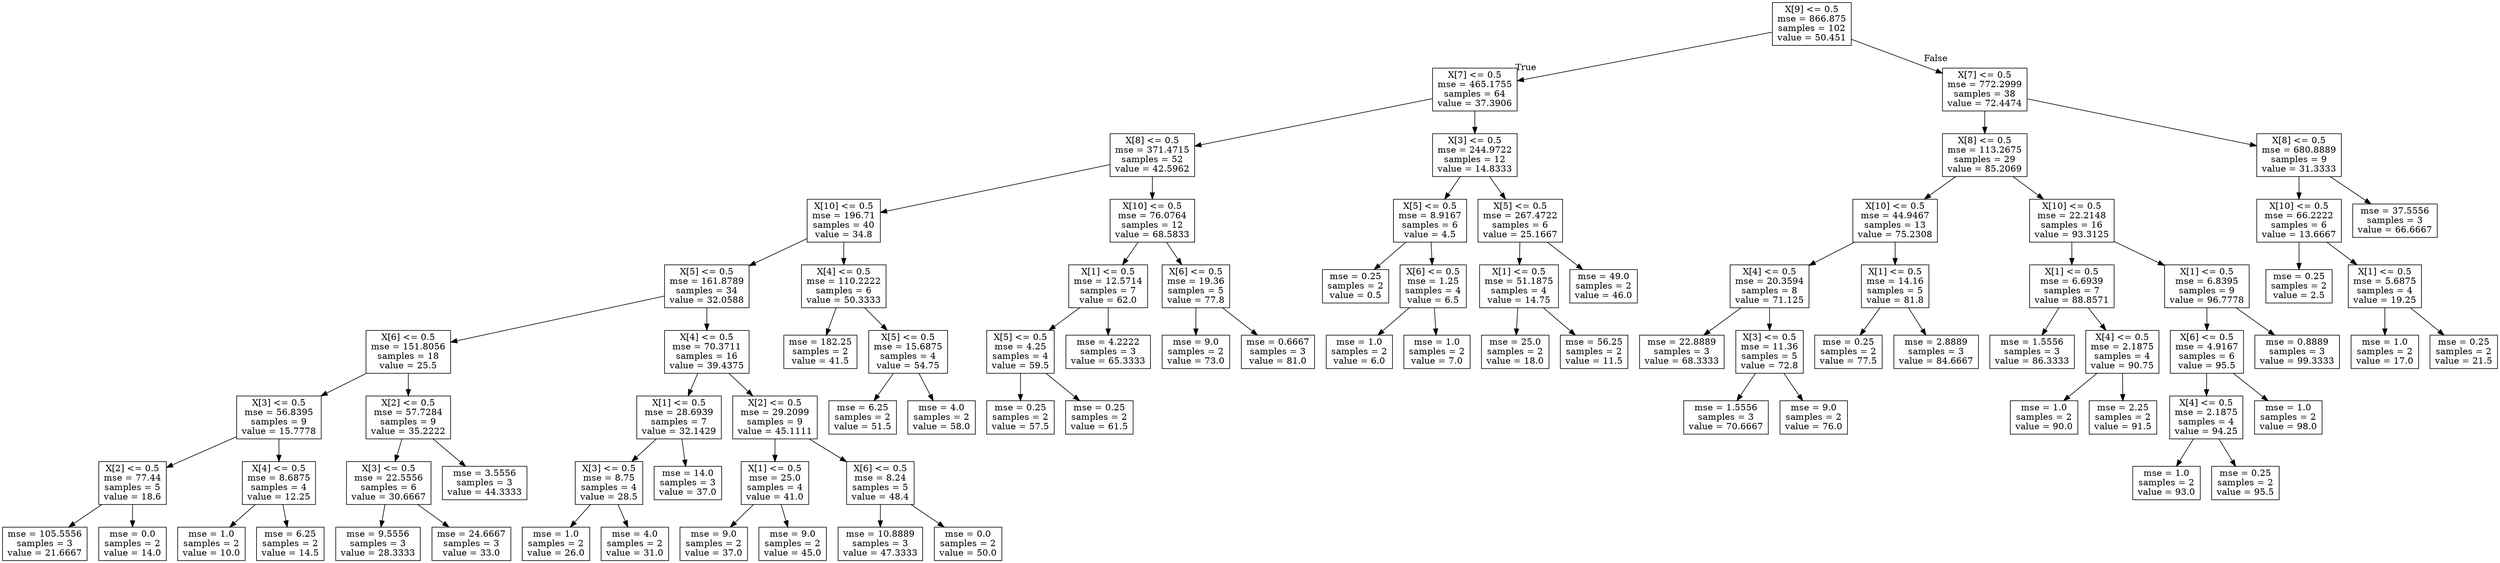 digraph Tree {
node [shape=box] ;
0 [label="X[9] <= 0.5\nmse = 866.875\nsamples = 102\nvalue = 50.451"] ;
1 [label="X[7] <= 0.5\nmse = 465.1755\nsamples = 64\nvalue = 37.3906"] ;
0 -> 1 [labeldistance=2.5, labelangle=45, headlabel="True"] ;
2 [label="X[8] <= 0.5\nmse = 371.4715\nsamples = 52\nvalue = 42.5962"] ;
1 -> 2 ;
3 [label="X[10] <= 0.5\nmse = 196.71\nsamples = 40\nvalue = 34.8"] ;
2 -> 3 ;
4 [label="X[5] <= 0.5\nmse = 161.8789\nsamples = 34\nvalue = 32.0588"] ;
3 -> 4 ;
5 [label="X[6] <= 0.5\nmse = 151.8056\nsamples = 18\nvalue = 25.5"] ;
4 -> 5 ;
6 [label="X[3] <= 0.5\nmse = 56.8395\nsamples = 9\nvalue = 15.7778"] ;
5 -> 6 ;
7 [label="X[2] <= 0.5\nmse = 77.44\nsamples = 5\nvalue = 18.6"] ;
6 -> 7 ;
8 [label="mse = 105.5556\nsamples = 3\nvalue = 21.6667"] ;
7 -> 8 ;
9 [label="mse = 0.0\nsamples = 2\nvalue = 14.0"] ;
7 -> 9 ;
10 [label="X[4] <= 0.5\nmse = 8.6875\nsamples = 4\nvalue = 12.25"] ;
6 -> 10 ;
11 [label="mse = 1.0\nsamples = 2\nvalue = 10.0"] ;
10 -> 11 ;
12 [label="mse = 6.25\nsamples = 2\nvalue = 14.5"] ;
10 -> 12 ;
13 [label="X[2] <= 0.5\nmse = 57.7284\nsamples = 9\nvalue = 35.2222"] ;
5 -> 13 ;
14 [label="X[3] <= 0.5\nmse = 22.5556\nsamples = 6\nvalue = 30.6667"] ;
13 -> 14 ;
15 [label="mse = 9.5556\nsamples = 3\nvalue = 28.3333"] ;
14 -> 15 ;
16 [label="mse = 24.6667\nsamples = 3\nvalue = 33.0"] ;
14 -> 16 ;
17 [label="mse = 3.5556\nsamples = 3\nvalue = 44.3333"] ;
13 -> 17 ;
18 [label="X[4] <= 0.5\nmse = 70.3711\nsamples = 16\nvalue = 39.4375"] ;
4 -> 18 ;
19 [label="X[1] <= 0.5\nmse = 28.6939\nsamples = 7\nvalue = 32.1429"] ;
18 -> 19 ;
20 [label="X[3] <= 0.5\nmse = 8.75\nsamples = 4\nvalue = 28.5"] ;
19 -> 20 ;
21 [label="mse = 1.0\nsamples = 2\nvalue = 26.0"] ;
20 -> 21 ;
22 [label="mse = 4.0\nsamples = 2\nvalue = 31.0"] ;
20 -> 22 ;
23 [label="mse = 14.0\nsamples = 3\nvalue = 37.0"] ;
19 -> 23 ;
24 [label="X[2] <= 0.5\nmse = 29.2099\nsamples = 9\nvalue = 45.1111"] ;
18 -> 24 ;
25 [label="X[1] <= 0.5\nmse = 25.0\nsamples = 4\nvalue = 41.0"] ;
24 -> 25 ;
26 [label="mse = 9.0\nsamples = 2\nvalue = 37.0"] ;
25 -> 26 ;
27 [label="mse = 9.0\nsamples = 2\nvalue = 45.0"] ;
25 -> 27 ;
28 [label="X[6] <= 0.5\nmse = 8.24\nsamples = 5\nvalue = 48.4"] ;
24 -> 28 ;
29 [label="mse = 10.8889\nsamples = 3\nvalue = 47.3333"] ;
28 -> 29 ;
30 [label="mse = 0.0\nsamples = 2\nvalue = 50.0"] ;
28 -> 30 ;
31 [label="X[4] <= 0.5\nmse = 110.2222\nsamples = 6\nvalue = 50.3333"] ;
3 -> 31 ;
32 [label="mse = 182.25\nsamples = 2\nvalue = 41.5"] ;
31 -> 32 ;
33 [label="X[5] <= 0.5\nmse = 15.6875\nsamples = 4\nvalue = 54.75"] ;
31 -> 33 ;
34 [label="mse = 6.25\nsamples = 2\nvalue = 51.5"] ;
33 -> 34 ;
35 [label="mse = 4.0\nsamples = 2\nvalue = 58.0"] ;
33 -> 35 ;
36 [label="X[10] <= 0.5\nmse = 76.0764\nsamples = 12\nvalue = 68.5833"] ;
2 -> 36 ;
37 [label="X[1] <= 0.5\nmse = 12.5714\nsamples = 7\nvalue = 62.0"] ;
36 -> 37 ;
38 [label="X[5] <= 0.5\nmse = 4.25\nsamples = 4\nvalue = 59.5"] ;
37 -> 38 ;
39 [label="mse = 0.25\nsamples = 2\nvalue = 57.5"] ;
38 -> 39 ;
40 [label="mse = 0.25\nsamples = 2\nvalue = 61.5"] ;
38 -> 40 ;
41 [label="mse = 4.2222\nsamples = 3\nvalue = 65.3333"] ;
37 -> 41 ;
42 [label="X[6] <= 0.5\nmse = 19.36\nsamples = 5\nvalue = 77.8"] ;
36 -> 42 ;
43 [label="mse = 9.0\nsamples = 2\nvalue = 73.0"] ;
42 -> 43 ;
44 [label="mse = 0.6667\nsamples = 3\nvalue = 81.0"] ;
42 -> 44 ;
45 [label="X[3] <= 0.5\nmse = 244.9722\nsamples = 12\nvalue = 14.8333"] ;
1 -> 45 ;
46 [label="X[5] <= 0.5\nmse = 8.9167\nsamples = 6\nvalue = 4.5"] ;
45 -> 46 ;
47 [label="mse = 0.25\nsamples = 2\nvalue = 0.5"] ;
46 -> 47 ;
48 [label="X[6] <= 0.5\nmse = 1.25\nsamples = 4\nvalue = 6.5"] ;
46 -> 48 ;
49 [label="mse = 1.0\nsamples = 2\nvalue = 6.0"] ;
48 -> 49 ;
50 [label="mse = 1.0\nsamples = 2\nvalue = 7.0"] ;
48 -> 50 ;
51 [label="X[5] <= 0.5\nmse = 267.4722\nsamples = 6\nvalue = 25.1667"] ;
45 -> 51 ;
52 [label="X[1] <= 0.5\nmse = 51.1875\nsamples = 4\nvalue = 14.75"] ;
51 -> 52 ;
53 [label="mse = 25.0\nsamples = 2\nvalue = 18.0"] ;
52 -> 53 ;
54 [label="mse = 56.25\nsamples = 2\nvalue = 11.5"] ;
52 -> 54 ;
55 [label="mse = 49.0\nsamples = 2\nvalue = 46.0"] ;
51 -> 55 ;
56 [label="X[7] <= 0.5\nmse = 772.2999\nsamples = 38\nvalue = 72.4474"] ;
0 -> 56 [labeldistance=2.5, labelangle=-45, headlabel="False"] ;
57 [label="X[8] <= 0.5\nmse = 113.2675\nsamples = 29\nvalue = 85.2069"] ;
56 -> 57 ;
58 [label="X[10] <= 0.5\nmse = 44.9467\nsamples = 13\nvalue = 75.2308"] ;
57 -> 58 ;
59 [label="X[4] <= 0.5\nmse = 20.3594\nsamples = 8\nvalue = 71.125"] ;
58 -> 59 ;
60 [label="mse = 22.8889\nsamples = 3\nvalue = 68.3333"] ;
59 -> 60 ;
61 [label="X[3] <= 0.5\nmse = 11.36\nsamples = 5\nvalue = 72.8"] ;
59 -> 61 ;
62 [label="mse = 1.5556\nsamples = 3\nvalue = 70.6667"] ;
61 -> 62 ;
63 [label="mse = 9.0\nsamples = 2\nvalue = 76.0"] ;
61 -> 63 ;
64 [label="X[1] <= 0.5\nmse = 14.16\nsamples = 5\nvalue = 81.8"] ;
58 -> 64 ;
65 [label="mse = 0.25\nsamples = 2\nvalue = 77.5"] ;
64 -> 65 ;
66 [label="mse = 2.8889\nsamples = 3\nvalue = 84.6667"] ;
64 -> 66 ;
67 [label="X[10] <= 0.5\nmse = 22.2148\nsamples = 16\nvalue = 93.3125"] ;
57 -> 67 ;
68 [label="X[1] <= 0.5\nmse = 6.6939\nsamples = 7\nvalue = 88.8571"] ;
67 -> 68 ;
69 [label="mse = 1.5556\nsamples = 3\nvalue = 86.3333"] ;
68 -> 69 ;
70 [label="X[4] <= 0.5\nmse = 2.1875\nsamples = 4\nvalue = 90.75"] ;
68 -> 70 ;
71 [label="mse = 1.0\nsamples = 2\nvalue = 90.0"] ;
70 -> 71 ;
72 [label="mse = 2.25\nsamples = 2\nvalue = 91.5"] ;
70 -> 72 ;
73 [label="X[1] <= 0.5\nmse = 6.8395\nsamples = 9\nvalue = 96.7778"] ;
67 -> 73 ;
74 [label="X[6] <= 0.5\nmse = 4.9167\nsamples = 6\nvalue = 95.5"] ;
73 -> 74 ;
75 [label="X[4] <= 0.5\nmse = 2.1875\nsamples = 4\nvalue = 94.25"] ;
74 -> 75 ;
76 [label="mse = 1.0\nsamples = 2\nvalue = 93.0"] ;
75 -> 76 ;
77 [label="mse = 0.25\nsamples = 2\nvalue = 95.5"] ;
75 -> 77 ;
78 [label="mse = 1.0\nsamples = 2\nvalue = 98.0"] ;
74 -> 78 ;
79 [label="mse = 0.8889\nsamples = 3\nvalue = 99.3333"] ;
73 -> 79 ;
80 [label="X[8] <= 0.5\nmse = 680.8889\nsamples = 9\nvalue = 31.3333"] ;
56 -> 80 ;
81 [label="X[10] <= 0.5\nmse = 66.2222\nsamples = 6\nvalue = 13.6667"] ;
80 -> 81 ;
82 [label="mse = 0.25\nsamples = 2\nvalue = 2.5"] ;
81 -> 82 ;
83 [label="X[1] <= 0.5\nmse = 5.6875\nsamples = 4\nvalue = 19.25"] ;
81 -> 83 ;
84 [label="mse = 1.0\nsamples = 2\nvalue = 17.0"] ;
83 -> 84 ;
85 [label="mse = 0.25\nsamples = 2\nvalue = 21.5"] ;
83 -> 85 ;
86 [label="mse = 37.5556\nsamples = 3\nvalue = 66.6667"] ;
80 -> 86 ;
}